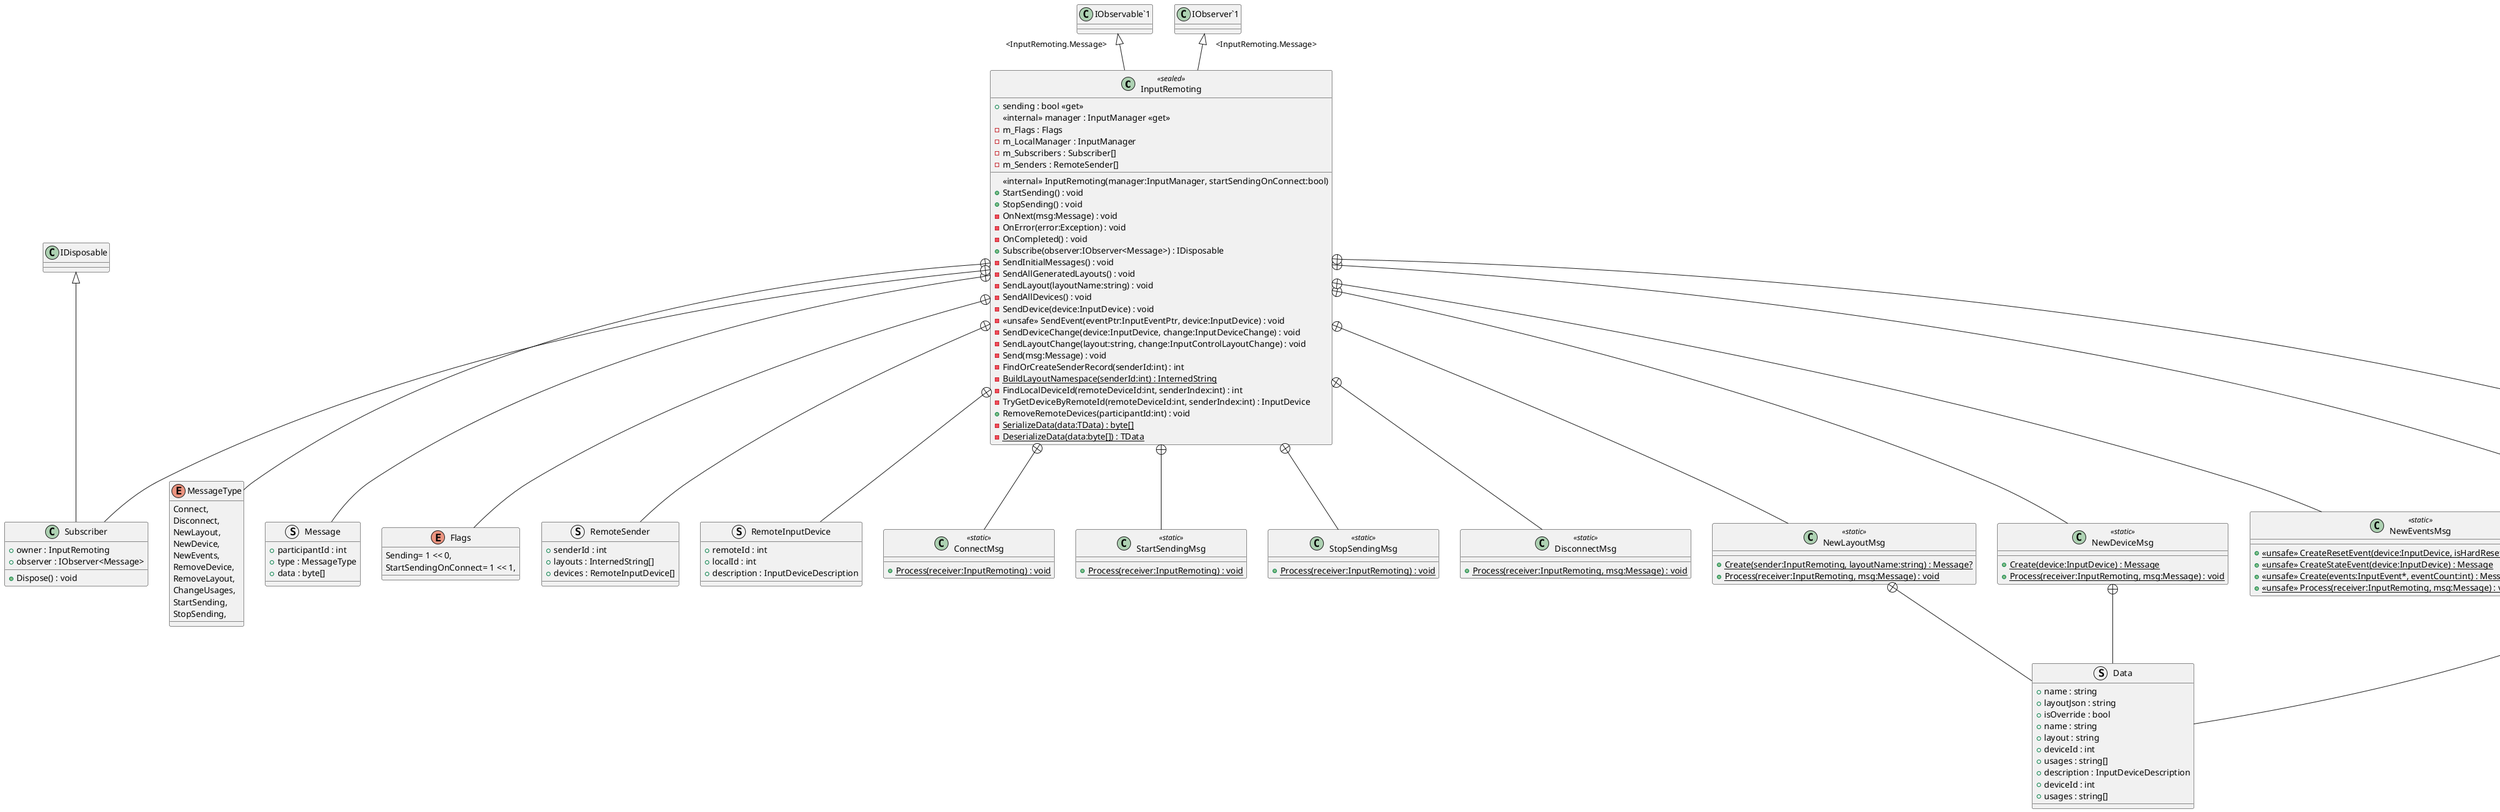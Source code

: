 @startuml
class InputRemoting <<sealed>> {
    + sending : bool <<get>>
    <<internal>> InputRemoting(manager:InputManager, startSendingOnConnect:bool)
    + StartSending() : void
    + StopSending() : void
    - OnNext(msg:Message) : void
    - OnError(error:Exception) : void
    - OnCompleted() : void
    + Subscribe(observer:IObserver<Message>) : IDisposable
    - SendInitialMessages() : void
    - SendAllGeneratedLayouts() : void
    - SendLayout(layoutName:string) : void
    - SendAllDevices() : void
    - SendDevice(device:InputDevice) : void
    - <<unsafe>> SendEvent(eventPtr:InputEventPtr, device:InputDevice) : void
    - SendDeviceChange(device:InputDevice, change:InputDeviceChange) : void
    - SendLayoutChange(layout:string, change:InputControlLayoutChange) : void
    - Send(msg:Message) : void
    - FindOrCreateSenderRecord(senderId:int) : int
    - {static} BuildLayoutNamespace(senderId:int) : InternedString
    - FindLocalDeviceId(remoteDeviceId:int, senderIndex:int) : int
    - TryGetDeviceByRemoteId(remoteDeviceId:int, senderIndex:int) : InputDevice
    <<internal>> manager : InputManager <<get>>
    - m_Flags : Flags
    - m_LocalManager : InputManager
    - m_Subscribers : Subscriber[]
    - m_Senders : RemoteSender[]
    + RemoveRemoteDevices(participantId:int) : void
    - {static} SerializeData(data:TData) : byte[]
    - {static} DeserializeData(data:byte[]) : TData
}
enum MessageType {
    Connect,
    Disconnect,
    NewLayout,
    NewDevice,
    NewEvents,
    RemoveDevice,
    RemoveLayout,
    ChangeUsages,
    StartSending,
    StopSending,
}
struct Message {
    + participantId : int
    + type : MessageType
    + data : byte[]
}
enum Flags {
    Sending= 1 << 0,
    StartSendingOnConnect= 1 << 1,
}
struct RemoteSender {
    + senderId : int
    + layouts : InternedString[]
    + devices : RemoteInputDevice[]
}
struct RemoteInputDevice {
    + remoteId : int
    + localId : int
    + description : InputDeviceDescription
}
class Subscriber {
    + owner : InputRemoting
    + observer : IObserver<Message>
    + Dispose() : void
}
class ConnectMsg <<static>> {
    + {static} Process(receiver:InputRemoting) : void
}
class StartSendingMsg <<static>> {
    + {static} Process(receiver:InputRemoting) : void
}
class StopSendingMsg <<static>> {
    + {static} Process(receiver:InputRemoting) : void
}
class DisconnectMsg <<static>> {
    + {static} Process(receiver:InputRemoting, msg:Message) : void
}
class NewLayoutMsg <<static>> {
    + {static} Create(sender:InputRemoting, layoutName:string) : Message?
    + {static} Process(receiver:InputRemoting, msg:Message) : void
}
class NewDeviceMsg <<static>> {
    + {static} Create(device:InputDevice) : Message
    + {static} Process(receiver:InputRemoting, msg:Message) : void
}
class NewEventsMsg <<static>> {
    + {static} <<unsafe>> CreateResetEvent(device:InputDevice, isHardReset:bool) : Message
    + {static} <<unsafe>> CreateStateEvent(device:InputDevice) : Message
    + {static} <<unsafe>> Create(events:InputEvent*, eventCount:int) : Message
    + {static} <<unsafe>> Process(receiver:InputRemoting, msg:Message) : void
}
class ChangeUsageMsg <<static>> {
    + {static} Create(device:InputDevice) : Message
    + {static} Process(receiver:InputRemoting, msg:Message) : void
}
class RemoveDeviceMsg <<static>> {
    + {static} Create(device:InputDevice) : Message
    + {static} Process(receiver:InputRemoting, msg:Message) : void
}
struct Data {
    + name : string
    + layoutJson : string
    + isOverride : bool
}
struct Data {
    + name : string
    + layout : string
    + deviceId : int
    + usages : string[]
    + description : InputDeviceDescription
}
struct Data {
    + deviceId : int
    + usages : string[]
}
"IObservable`1" "<InputRemoting.Message>" <|-- InputRemoting
"IObserver`1" "<InputRemoting.Message>" <|-- InputRemoting
InputRemoting +-- MessageType
InputRemoting +-- Message
InputRemoting +-- Flags
InputRemoting +-- RemoteSender
InputRemoting +-- RemoteInputDevice
InputRemoting +-- Subscriber
IDisposable <|-- Subscriber
InputRemoting +-- ConnectMsg
InputRemoting +-- StartSendingMsg
InputRemoting +-- StopSendingMsg
InputRemoting +-- DisconnectMsg
InputRemoting +-- NewLayoutMsg
InputRemoting +-- NewDeviceMsg
InputRemoting +-- NewEventsMsg
InputRemoting +-- ChangeUsageMsg
InputRemoting +-- RemoveDeviceMsg
NewLayoutMsg +-- Data
NewDeviceMsg +-- Data
ChangeUsageMsg +-- Data
@enduml

